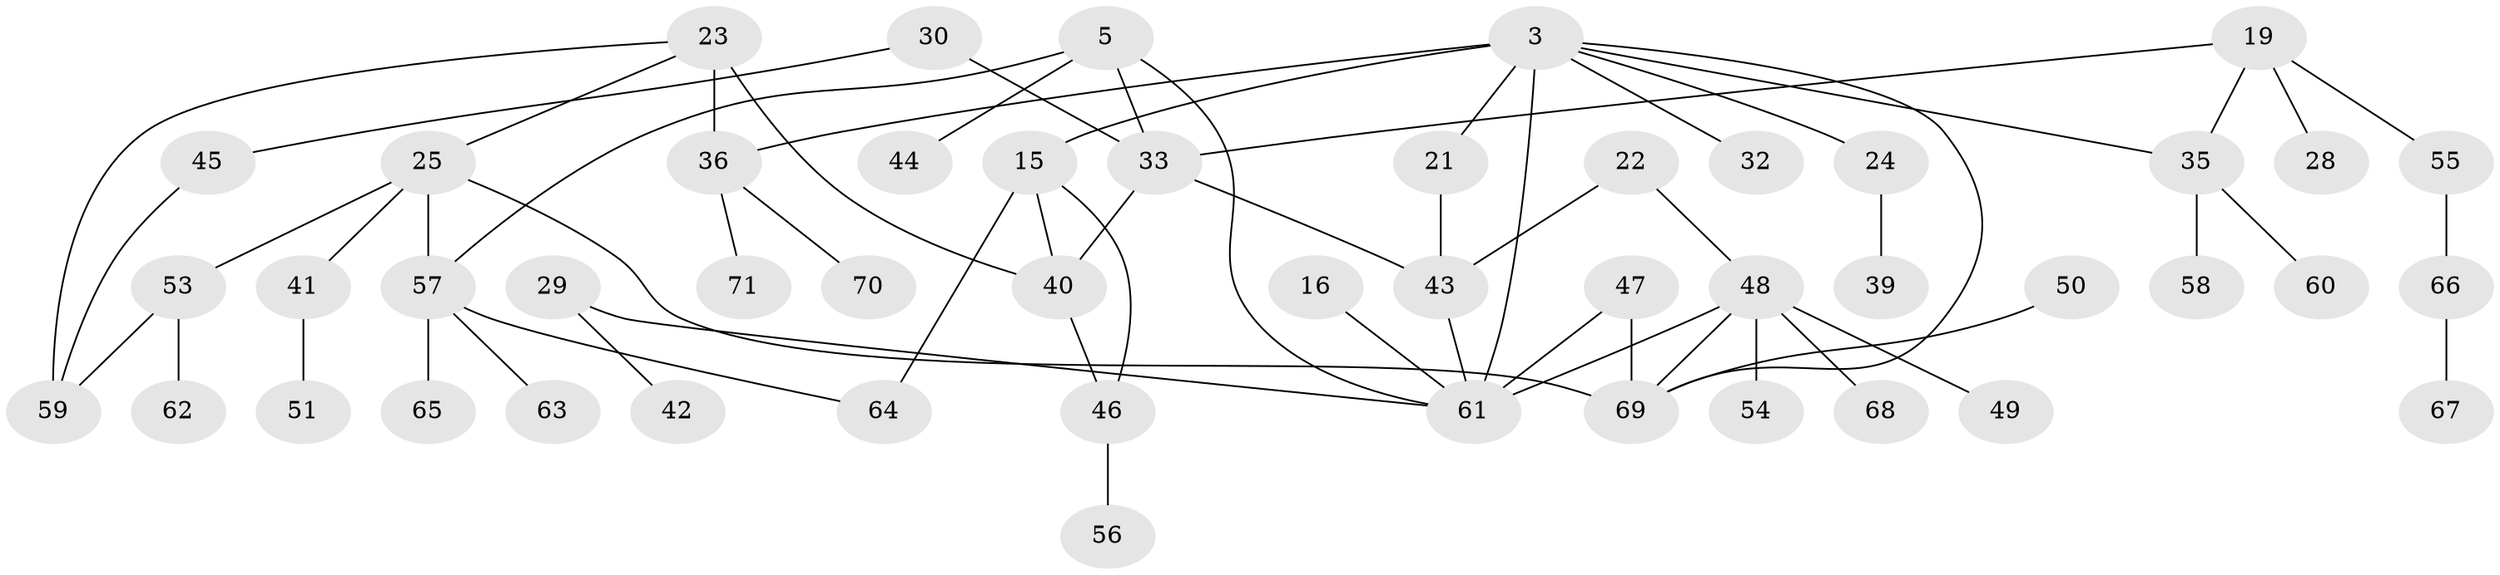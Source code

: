 // original degree distribution, {5: 0.04225352112676056, 3: 0.16901408450704225, 9: 0.014084507042253521, 6: 0.028169014084507043, 4: 0.14084507042253522, 1: 0.30985915492957744, 2: 0.29577464788732394}
// Generated by graph-tools (version 1.1) at 2025/45/03/04/25 21:45:57]
// undirected, 49 vertices, 62 edges
graph export_dot {
graph [start="1"]
  node [color=gray90,style=filled];
  3;
  5;
  15 [super="+2"];
  16;
  19;
  21;
  22;
  23 [super="+10"];
  24;
  25;
  28;
  29;
  30;
  32;
  33 [super="+4"];
  35;
  36 [super="+18"];
  39;
  40 [super="+1"];
  41;
  42;
  43 [super="+14"];
  44;
  45;
  46 [super="+37+34"];
  47 [super="+20"];
  48 [super="+26"];
  49;
  50;
  51;
  53 [super="+12+27"];
  54;
  55;
  56;
  57 [super="+31+8"];
  58;
  59 [super="+11"];
  60;
  61 [super="+52"];
  62;
  63;
  64;
  65;
  66;
  67;
  68;
  69 [super="+38"];
  70;
  71;
  3 -- 21;
  3 -- 24;
  3 -- 32;
  3 -- 35;
  3 -- 61 [weight=2];
  3 -- 15;
  3 -- 36;
  3 -- 69;
  5 -- 44;
  5 -- 33;
  5 -- 61;
  5 -- 57;
  15 -- 64;
  15 -- 40;
  15 -- 46;
  16 -- 61;
  19 -- 28;
  19 -- 55;
  19 -- 35;
  19 -- 33;
  21 -- 43;
  22 -- 43;
  22 -- 48;
  23 -- 36 [weight=2];
  23 -- 25;
  23 -- 59;
  23 -- 40;
  24 -- 39;
  25 -- 41;
  25 -- 53;
  25 -- 57;
  25 -- 69;
  29 -- 42;
  29 -- 61;
  30 -- 45;
  30 -- 33;
  33 -- 43 [weight=2];
  33 -- 40;
  35 -- 58;
  35 -- 60;
  36 -- 70;
  36 -- 71;
  40 -- 46;
  41 -- 51;
  43 -- 61;
  45 -- 59;
  46 -- 56;
  47 -- 61;
  47 -- 69;
  48 -- 54;
  48 -- 68;
  48 -- 69 [weight=2];
  48 -- 49;
  48 -- 61;
  50 -- 69;
  53 -- 59;
  53 -- 62;
  55 -- 66;
  57 -- 64;
  57 -- 65;
  57 -- 63;
  66 -- 67;
}
